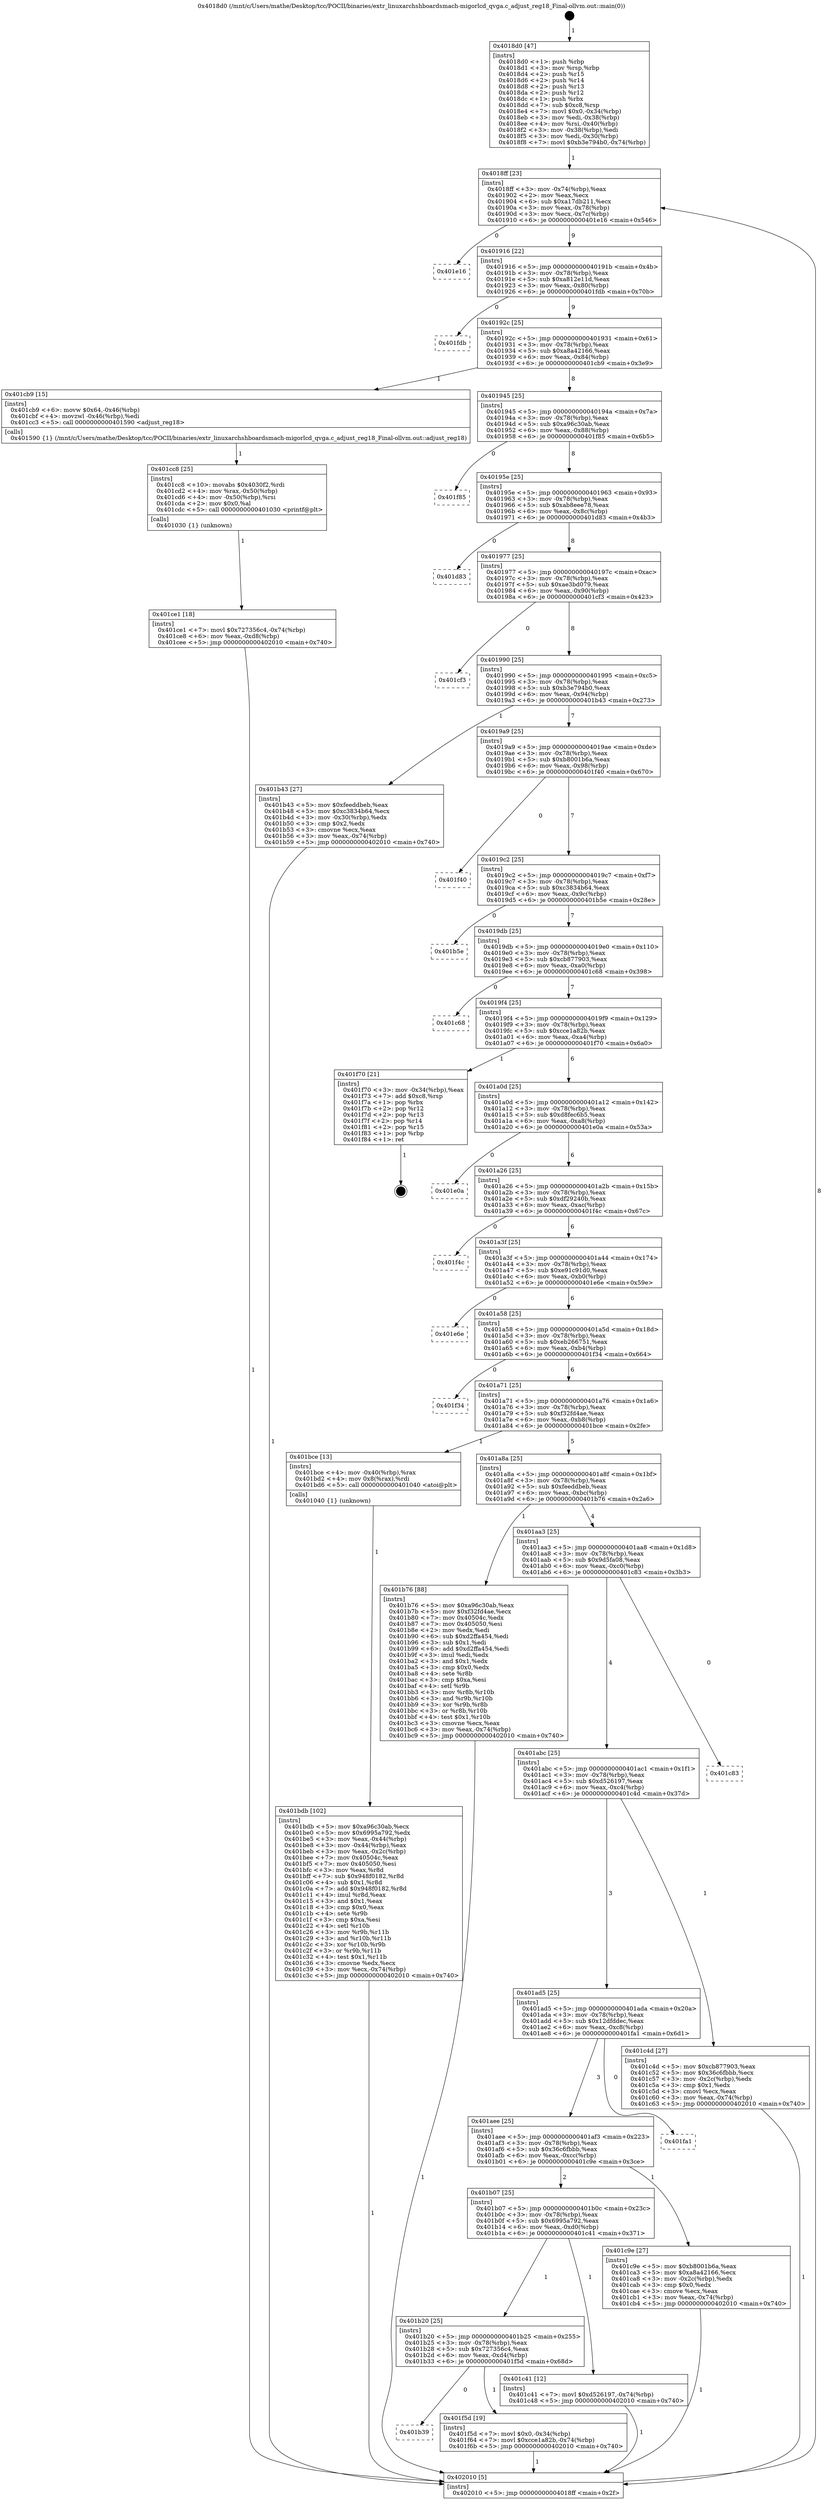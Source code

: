 digraph "0x4018d0" {
  label = "0x4018d0 (/mnt/c/Users/mathe/Desktop/tcc/POCII/binaries/extr_linuxarchshboardsmach-migorlcd_qvga.c_adjust_reg18_Final-ollvm.out::main(0))"
  labelloc = "t"
  node[shape=record]

  Entry [label="",width=0.3,height=0.3,shape=circle,fillcolor=black,style=filled]
  "0x4018ff" [label="{
     0x4018ff [23]\l
     | [instrs]\l
     &nbsp;&nbsp;0x4018ff \<+3\>: mov -0x74(%rbp),%eax\l
     &nbsp;&nbsp;0x401902 \<+2\>: mov %eax,%ecx\l
     &nbsp;&nbsp;0x401904 \<+6\>: sub $0xa17db211,%ecx\l
     &nbsp;&nbsp;0x40190a \<+3\>: mov %eax,-0x78(%rbp)\l
     &nbsp;&nbsp;0x40190d \<+3\>: mov %ecx,-0x7c(%rbp)\l
     &nbsp;&nbsp;0x401910 \<+6\>: je 0000000000401e16 \<main+0x546\>\l
  }"]
  "0x401e16" [label="{
     0x401e16\l
  }", style=dashed]
  "0x401916" [label="{
     0x401916 [22]\l
     | [instrs]\l
     &nbsp;&nbsp;0x401916 \<+5\>: jmp 000000000040191b \<main+0x4b\>\l
     &nbsp;&nbsp;0x40191b \<+3\>: mov -0x78(%rbp),%eax\l
     &nbsp;&nbsp;0x40191e \<+5\>: sub $0xa812e11d,%eax\l
     &nbsp;&nbsp;0x401923 \<+3\>: mov %eax,-0x80(%rbp)\l
     &nbsp;&nbsp;0x401926 \<+6\>: je 0000000000401fdb \<main+0x70b\>\l
  }"]
  Exit [label="",width=0.3,height=0.3,shape=circle,fillcolor=black,style=filled,peripheries=2]
  "0x401fdb" [label="{
     0x401fdb\l
  }", style=dashed]
  "0x40192c" [label="{
     0x40192c [25]\l
     | [instrs]\l
     &nbsp;&nbsp;0x40192c \<+5\>: jmp 0000000000401931 \<main+0x61\>\l
     &nbsp;&nbsp;0x401931 \<+3\>: mov -0x78(%rbp),%eax\l
     &nbsp;&nbsp;0x401934 \<+5\>: sub $0xa8a42166,%eax\l
     &nbsp;&nbsp;0x401939 \<+6\>: mov %eax,-0x84(%rbp)\l
     &nbsp;&nbsp;0x40193f \<+6\>: je 0000000000401cb9 \<main+0x3e9\>\l
  }"]
  "0x401b39" [label="{
     0x401b39\l
  }", style=dashed]
  "0x401cb9" [label="{
     0x401cb9 [15]\l
     | [instrs]\l
     &nbsp;&nbsp;0x401cb9 \<+6\>: movw $0x64,-0x46(%rbp)\l
     &nbsp;&nbsp;0x401cbf \<+4\>: movzwl -0x46(%rbp),%edi\l
     &nbsp;&nbsp;0x401cc3 \<+5\>: call 0000000000401590 \<adjust_reg18\>\l
     | [calls]\l
     &nbsp;&nbsp;0x401590 \{1\} (/mnt/c/Users/mathe/Desktop/tcc/POCII/binaries/extr_linuxarchshboardsmach-migorlcd_qvga.c_adjust_reg18_Final-ollvm.out::adjust_reg18)\l
  }"]
  "0x401945" [label="{
     0x401945 [25]\l
     | [instrs]\l
     &nbsp;&nbsp;0x401945 \<+5\>: jmp 000000000040194a \<main+0x7a\>\l
     &nbsp;&nbsp;0x40194a \<+3\>: mov -0x78(%rbp),%eax\l
     &nbsp;&nbsp;0x40194d \<+5\>: sub $0xa96c30ab,%eax\l
     &nbsp;&nbsp;0x401952 \<+6\>: mov %eax,-0x88(%rbp)\l
     &nbsp;&nbsp;0x401958 \<+6\>: je 0000000000401f85 \<main+0x6b5\>\l
  }"]
  "0x401f5d" [label="{
     0x401f5d [19]\l
     | [instrs]\l
     &nbsp;&nbsp;0x401f5d \<+7\>: movl $0x0,-0x34(%rbp)\l
     &nbsp;&nbsp;0x401f64 \<+7\>: movl $0xcce1a82b,-0x74(%rbp)\l
     &nbsp;&nbsp;0x401f6b \<+5\>: jmp 0000000000402010 \<main+0x740\>\l
  }"]
  "0x401f85" [label="{
     0x401f85\l
  }", style=dashed]
  "0x40195e" [label="{
     0x40195e [25]\l
     | [instrs]\l
     &nbsp;&nbsp;0x40195e \<+5\>: jmp 0000000000401963 \<main+0x93\>\l
     &nbsp;&nbsp;0x401963 \<+3\>: mov -0x78(%rbp),%eax\l
     &nbsp;&nbsp;0x401966 \<+5\>: sub $0xab8eee78,%eax\l
     &nbsp;&nbsp;0x40196b \<+6\>: mov %eax,-0x8c(%rbp)\l
     &nbsp;&nbsp;0x401971 \<+6\>: je 0000000000401d83 \<main+0x4b3\>\l
  }"]
  "0x401ce1" [label="{
     0x401ce1 [18]\l
     | [instrs]\l
     &nbsp;&nbsp;0x401ce1 \<+7\>: movl $0x727356c4,-0x74(%rbp)\l
     &nbsp;&nbsp;0x401ce8 \<+6\>: mov %eax,-0xd8(%rbp)\l
     &nbsp;&nbsp;0x401cee \<+5\>: jmp 0000000000402010 \<main+0x740\>\l
  }"]
  "0x401d83" [label="{
     0x401d83\l
  }", style=dashed]
  "0x401977" [label="{
     0x401977 [25]\l
     | [instrs]\l
     &nbsp;&nbsp;0x401977 \<+5\>: jmp 000000000040197c \<main+0xac\>\l
     &nbsp;&nbsp;0x40197c \<+3\>: mov -0x78(%rbp),%eax\l
     &nbsp;&nbsp;0x40197f \<+5\>: sub $0xae3bd079,%eax\l
     &nbsp;&nbsp;0x401984 \<+6\>: mov %eax,-0x90(%rbp)\l
     &nbsp;&nbsp;0x40198a \<+6\>: je 0000000000401cf3 \<main+0x423\>\l
  }"]
  "0x401cc8" [label="{
     0x401cc8 [25]\l
     | [instrs]\l
     &nbsp;&nbsp;0x401cc8 \<+10\>: movabs $0x4030f2,%rdi\l
     &nbsp;&nbsp;0x401cd2 \<+4\>: mov %rax,-0x50(%rbp)\l
     &nbsp;&nbsp;0x401cd6 \<+4\>: mov -0x50(%rbp),%rsi\l
     &nbsp;&nbsp;0x401cda \<+2\>: mov $0x0,%al\l
     &nbsp;&nbsp;0x401cdc \<+5\>: call 0000000000401030 \<printf@plt\>\l
     | [calls]\l
     &nbsp;&nbsp;0x401030 \{1\} (unknown)\l
  }"]
  "0x401cf3" [label="{
     0x401cf3\l
  }", style=dashed]
  "0x401990" [label="{
     0x401990 [25]\l
     | [instrs]\l
     &nbsp;&nbsp;0x401990 \<+5\>: jmp 0000000000401995 \<main+0xc5\>\l
     &nbsp;&nbsp;0x401995 \<+3\>: mov -0x78(%rbp),%eax\l
     &nbsp;&nbsp;0x401998 \<+5\>: sub $0xb3e794b0,%eax\l
     &nbsp;&nbsp;0x40199d \<+6\>: mov %eax,-0x94(%rbp)\l
     &nbsp;&nbsp;0x4019a3 \<+6\>: je 0000000000401b43 \<main+0x273\>\l
  }"]
  "0x401b20" [label="{
     0x401b20 [25]\l
     | [instrs]\l
     &nbsp;&nbsp;0x401b20 \<+5\>: jmp 0000000000401b25 \<main+0x255\>\l
     &nbsp;&nbsp;0x401b25 \<+3\>: mov -0x78(%rbp),%eax\l
     &nbsp;&nbsp;0x401b28 \<+5\>: sub $0x727356c4,%eax\l
     &nbsp;&nbsp;0x401b2d \<+6\>: mov %eax,-0xd4(%rbp)\l
     &nbsp;&nbsp;0x401b33 \<+6\>: je 0000000000401f5d \<main+0x68d\>\l
  }"]
  "0x401b43" [label="{
     0x401b43 [27]\l
     | [instrs]\l
     &nbsp;&nbsp;0x401b43 \<+5\>: mov $0xfeeddbeb,%eax\l
     &nbsp;&nbsp;0x401b48 \<+5\>: mov $0xc3834b64,%ecx\l
     &nbsp;&nbsp;0x401b4d \<+3\>: mov -0x30(%rbp),%edx\l
     &nbsp;&nbsp;0x401b50 \<+3\>: cmp $0x2,%edx\l
     &nbsp;&nbsp;0x401b53 \<+3\>: cmovne %ecx,%eax\l
     &nbsp;&nbsp;0x401b56 \<+3\>: mov %eax,-0x74(%rbp)\l
     &nbsp;&nbsp;0x401b59 \<+5\>: jmp 0000000000402010 \<main+0x740\>\l
  }"]
  "0x4019a9" [label="{
     0x4019a9 [25]\l
     | [instrs]\l
     &nbsp;&nbsp;0x4019a9 \<+5\>: jmp 00000000004019ae \<main+0xde\>\l
     &nbsp;&nbsp;0x4019ae \<+3\>: mov -0x78(%rbp),%eax\l
     &nbsp;&nbsp;0x4019b1 \<+5\>: sub $0xb8001b6a,%eax\l
     &nbsp;&nbsp;0x4019b6 \<+6\>: mov %eax,-0x98(%rbp)\l
     &nbsp;&nbsp;0x4019bc \<+6\>: je 0000000000401f40 \<main+0x670\>\l
  }"]
  "0x402010" [label="{
     0x402010 [5]\l
     | [instrs]\l
     &nbsp;&nbsp;0x402010 \<+5\>: jmp 00000000004018ff \<main+0x2f\>\l
  }"]
  "0x4018d0" [label="{
     0x4018d0 [47]\l
     | [instrs]\l
     &nbsp;&nbsp;0x4018d0 \<+1\>: push %rbp\l
     &nbsp;&nbsp;0x4018d1 \<+3\>: mov %rsp,%rbp\l
     &nbsp;&nbsp;0x4018d4 \<+2\>: push %r15\l
     &nbsp;&nbsp;0x4018d6 \<+2\>: push %r14\l
     &nbsp;&nbsp;0x4018d8 \<+2\>: push %r13\l
     &nbsp;&nbsp;0x4018da \<+2\>: push %r12\l
     &nbsp;&nbsp;0x4018dc \<+1\>: push %rbx\l
     &nbsp;&nbsp;0x4018dd \<+7\>: sub $0xc8,%rsp\l
     &nbsp;&nbsp;0x4018e4 \<+7\>: movl $0x0,-0x34(%rbp)\l
     &nbsp;&nbsp;0x4018eb \<+3\>: mov %edi,-0x38(%rbp)\l
     &nbsp;&nbsp;0x4018ee \<+4\>: mov %rsi,-0x40(%rbp)\l
     &nbsp;&nbsp;0x4018f2 \<+3\>: mov -0x38(%rbp),%edi\l
     &nbsp;&nbsp;0x4018f5 \<+3\>: mov %edi,-0x30(%rbp)\l
     &nbsp;&nbsp;0x4018f8 \<+7\>: movl $0xb3e794b0,-0x74(%rbp)\l
  }"]
  "0x401c41" [label="{
     0x401c41 [12]\l
     | [instrs]\l
     &nbsp;&nbsp;0x401c41 \<+7\>: movl $0xd526197,-0x74(%rbp)\l
     &nbsp;&nbsp;0x401c48 \<+5\>: jmp 0000000000402010 \<main+0x740\>\l
  }"]
  "0x401f40" [label="{
     0x401f40\l
  }", style=dashed]
  "0x4019c2" [label="{
     0x4019c2 [25]\l
     | [instrs]\l
     &nbsp;&nbsp;0x4019c2 \<+5\>: jmp 00000000004019c7 \<main+0xf7\>\l
     &nbsp;&nbsp;0x4019c7 \<+3\>: mov -0x78(%rbp),%eax\l
     &nbsp;&nbsp;0x4019ca \<+5\>: sub $0xc3834b64,%eax\l
     &nbsp;&nbsp;0x4019cf \<+6\>: mov %eax,-0x9c(%rbp)\l
     &nbsp;&nbsp;0x4019d5 \<+6\>: je 0000000000401b5e \<main+0x28e\>\l
  }"]
  "0x401b07" [label="{
     0x401b07 [25]\l
     | [instrs]\l
     &nbsp;&nbsp;0x401b07 \<+5\>: jmp 0000000000401b0c \<main+0x23c\>\l
     &nbsp;&nbsp;0x401b0c \<+3\>: mov -0x78(%rbp),%eax\l
     &nbsp;&nbsp;0x401b0f \<+5\>: sub $0x6995a792,%eax\l
     &nbsp;&nbsp;0x401b14 \<+6\>: mov %eax,-0xd0(%rbp)\l
     &nbsp;&nbsp;0x401b1a \<+6\>: je 0000000000401c41 \<main+0x371\>\l
  }"]
  "0x401b5e" [label="{
     0x401b5e\l
  }", style=dashed]
  "0x4019db" [label="{
     0x4019db [25]\l
     | [instrs]\l
     &nbsp;&nbsp;0x4019db \<+5\>: jmp 00000000004019e0 \<main+0x110\>\l
     &nbsp;&nbsp;0x4019e0 \<+3\>: mov -0x78(%rbp),%eax\l
     &nbsp;&nbsp;0x4019e3 \<+5\>: sub $0xcb877903,%eax\l
     &nbsp;&nbsp;0x4019e8 \<+6\>: mov %eax,-0xa0(%rbp)\l
     &nbsp;&nbsp;0x4019ee \<+6\>: je 0000000000401c68 \<main+0x398\>\l
  }"]
  "0x401c9e" [label="{
     0x401c9e [27]\l
     | [instrs]\l
     &nbsp;&nbsp;0x401c9e \<+5\>: mov $0xb8001b6a,%eax\l
     &nbsp;&nbsp;0x401ca3 \<+5\>: mov $0xa8a42166,%ecx\l
     &nbsp;&nbsp;0x401ca8 \<+3\>: mov -0x2c(%rbp),%edx\l
     &nbsp;&nbsp;0x401cab \<+3\>: cmp $0x0,%edx\l
     &nbsp;&nbsp;0x401cae \<+3\>: cmove %ecx,%eax\l
     &nbsp;&nbsp;0x401cb1 \<+3\>: mov %eax,-0x74(%rbp)\l
     &nbsp;&nbsp;0x401cb4 \<+5\>: jmp 0000000000402010 \<main+0x740\>\l
  }"]
  "0x401c68" [label="{
     0x401c68\l
  }", style=dashed]
  "0x4019f4" [label="{
     0x4019f4 [25]\l
     | [instrs]\l
     &nbsp;&nbsp;0x4019f4 \<+5\>: jmp 00000000004019f9 \<main+0x129\>\l
     &nbsp;&nbsp;0x4019f9 \<+3\>: mov -0x78(%rbp),%eax\l
     &nbsp;&nbsp;0x4019fc \<+5\>: sub $0xcce1a82b,%eax\l
     &nbsp;&nbsp;0x401a01 \<+6\>: mov %eax,-0xa4(%rbp)\l
     &nbsp;&nbsp;0x401a07 \<+6\>: je 0000000000401f70 \<main+0x6a0\>\l
  }"]
  "0x401aee" [label="{
     0x401aee [25]\l
     | [instrs]\l
     &nbsp;&nbsp;0x401aee \<+5\>: jmp 0000000000401af3 \<main+0x223\>\l
     &nbsp;&nbsp;0x401af3 \<+3\>: mov -0x78(%rbp),%eax\l
     &nbsp;&nbsp;0x401af6 \<+5\>: sub $0x36c6fbbb,%eax\l
     &nbsp;&nbsp;0x401afb \<+6\>: mov %eax,-0xcc(%rbp)\l
     &nbsp;&nbsp;0x401b01 \<+6\>: je 0000000000401c9e \<main+0x3ce\>\l
  }"]
  "0x401f70" [label="{
     0x401f70 [21]\l
     | [instrs]\l
     &nbsp;&nbsp;0x401f70 \<+3\>: mov -0x34(%rbp),%eax\l
     &nbsp;&nbsp;0x401f73 \<+7\>: add $0xc8,%rsp\l
     &nbsp;&nbsp;0x401f7a \<+1\>: pop %rbx\l
     &nbsp;&nbsp;0x401f7b \<+2\>: pop %r12\l
     &nbsp;&nbsp;0x401f7d \<+2\>: pop %r13\l
     &nbsp;&nbsp;0x401f7f \<+2\>: pop %r14\l
     &nbsp;&nbsp;0x401f81 \<+2\>: pop %r15\l
     &nbsp;&nbsp;0x401f83 \<+1\>: pop %rbp\l
     &nbsp;&nbsp;0x401f84 \<+1\>: ret\l
  }"]
  "0x401a0d" [label="{
     0x401a0d [25]\l
     | [instrs]\l
     &nbsp;&nbsp;0x401a0d \<+5\>: jmp 0000000000401a12 \<main+0x142\>\l
     &nbsp;&nbsp;0x401a12 \<+3\>: mov -0x78(%rbp),%eax\l
     &nbsp;&nbsp;0x401a15 \<+5\>: sub $0xd8fec6b5,%eax\l
     &nbsp;&nbsp;0x401a1a \<+6\>: mov %eax,-0xa8(%rbp)\l
     &nbsp;&nbsp;0x401a20 \<+6\>: je 0000000000401e0a \<main+0x53a\>\l
  }"]
  "0x401fa1" [label="{
     0x401fa1\l
  }", style=dashed]
  "0x401e0a" [label="{
     0x401e0a\l
  }", style=dashed]
  "0x401a26" [label="{
     0x401a26 [25]\l
     | [instrs]\l
     &nbsp;&nbsp;0x401a26 \<+5\>: jmp 0000000000401a2b \<main+0x15b\>\l
     &nbsp;&nbsp;0x401a2b \<+3\>: mov -0x78(%rbp),%eax\l
     &nbsp;&nbsp;0x401a2e \<+5\>: sub $0xdf29240b,%eax\l
     &nbsp;&nbsp;0x401a33 \<+6\>: mov %eax,-0xac(%rbp)\l
     &nbsp;&nbsp;0x401a39 \<+6\>: je 0000000000401f4c \<main+0x67c\>\l
  }"]
  "0x401ad5" [label="{
     0x401ad5 [25]\l
     | [instrs]\l
     &nbsp;&nbsp;0x401ad5 \<+5\>: jmp 0000000000401ada \<main+0x20a\>\l
     &nbsp;&nbsp;0x401ada \<+3\>: mov -0x78(%rbp),%eax\l
     &nbsp;&nbsp;0x401add \<+5\>: sub $0x12dfddec,%eax\l
     &nbsp;&nbsp;0x401ae2 \<+6\>: mov %eax,-0xc8(%rbp)\l
     &nbsp;&nbsp;0x401ae8 \<+6\>: je 0000000000401fa1 \<main+0x6d1\>\l
  }"]
  "0x401f4c" [label="{
     0x401f4c\l
  }", style=dashed]
  "0x401a3f" [label="{
     0x401a3f [25]\l
     | [instrs]\l
     &nbsp;&nbsp;0x401a3f \<+5\>: jmp 0000000000401a44 \<main+0x174\>\l
     &nbsp;&nbsp;0x401a44 \<+3\>: mov -0x78(%rbp),%eax\l
     &nbsp;&nbsp;0x401a47 \<+5\>: sub $0xe91c91d0,%eax\l
     &nbsp;&nbsp;0x401a4c \<+6\>: mov %eax,-0xb0(%rbp)\l
     &nbsp;&nbsp;0x401a52 \<+6\>: je 0000000000401e6e \<main+0x59e\>\l
  }"]
  "0x401c4d" [label="{
     0x401c4d [27]\l
     | [instrs]\l
     &nbsp;&nbsp;0x401c4d \<+5\>: mov $0xcb877903,%eax\l
     &nbsp;&nbsp;0x401c52 \<+5\>: mov $0x36c6fbbb,%ecx\l
     &nbsp;&nbsp;0x401c57 \<+3\>: mov -0x2c(%rbp),%edx\l
     &nbsp;&nbsp;0x401c5a \<+3\>: cmp $0x1,%edx\l
     &nbsp;&nbsp;0x401c5d \<+3\>: cmovl %ecx,%eax\l
     &nbsp;&nbsp;0x401c60 \<+3\>: mov %eax,-0x74(%rbp)\l
     &nbsp;&nbsp;0x401c63 \<+5\>: jmp 0000000000402010 \<main+0x740\>\l
  }"]
  "0x401e6e" [label="{
     0x401e6e\l
  }", style=dashed]
  "0x401a58" [label="{
     0x401a58 [25]\l
     | [instrs]\l
     &nbsp;&nbsp;0x401a58 \<+5\>: jmp 0000000000401a5d \<main+0x18d\>\l
     &nbsp;&nbsp;0x401a5d \<+3\>: mov -0x78(%rbp),%eax\l
     &nbsp;&nbsp;0x401a60 \<+5\>: sub $0xeb266751,%eax\l
     &nbsp;&nbsp;0x401a65 \<+6\>: mov %eax,-0xb4(%rbp)\l
     &nbsp;&nbsp;0x401a6b \<+6\>: je 0000000000401f34 \<main+0x664\>\l
  }"]
  "0x401abc" [label="{
     0x401abc [25]\l
     | [instrs]\l
     &nbsp;&nbsp;0x401abc \<+5\>: jmp 0000000000401ac1 \<main+0x1f1\>\l
     &nbsp;&nbsp;0x401ac1 \<+3\>: mov -0x78(%rbp),%eax\l
     &nbsp;&nbsp;0x401ac4 \<+5\>: sub $0xd526197,%eax\l
     &nbsp;&nbsp;0x401ac9 \<+6\>: mov %eax,-0xc4(%rbp)\l
     &nbsp;&nbsp;0x401acf \<+6\>: je 0000000000401c4d \<main+0x37d\>\l
  }"]
  "0x401f34" [label="{
     0x401f34\l
  }", style=dashed]
  "0x401a71" [label="{
     0x401a71 [25]\l
     | [instrs]\l
     &nbsp;&nbsp;0x401a71 \<+5\>: jmp 0000000000401a76 \<main+0x1a6\>\l
     &nbsp;&nbsp;0x401a76 \<+3\>: mov -0x78(%rbp),%eax\l
     &nbsp;&nbsp;0x401a79 \<+5\>: sub $0xf32fd4ae,%eax\l
     &nbsp;&nbsp;0x401a7e \<+6\>: mov %eax,-0xb8(%rbp)\l
     &nbsp;&nbsp;0x401a84 \<+6\>: je 0000000000401bce \<main+0x2fe\>\l
  }"]
  "0x401c83" [label="{
     0x401c83\l
  }", style=dashed]
  "0x401bce" [label="{
     0x401bce [13]\l
     | [instrs]\l
     &nbsp;&nbsp;0x401bce \<+4\>: mov -0x40(%rbp),%rax\l
     &nbsp;&nbsp;0x401bd2 \<+4\>: mov 0x8(%rax),%rdi\l
     &nbsp;&nbsp;0x401bd6 \<+5\>: call 0000000000401040 \<atoi@plt\>\l
     | [calls]\l
     &nbsp;&nbsp;0x401040 \{1\} (unknown)\l
  }"]
  "0x401a8a" [label="{
     0x401a8a [25]\l
     | [instrs]\l
     &nbsp;&nbsp;0x401a8a \<+5\>: jmp 0000000000401a8f \<main+0x1bf\>\l
     &nbsp;&nbsp;0x401a8f \<+3\>: mov -0x78(%rbp),%eax\l
     &nbsp;&nbsp;0x401a92 \<+5\>: sub $0xfeeddbeb,%eax\l
     &nbsp;&nbsp;0x401a97 \<+6\>: mov %eax,-0xbc(%rbp)\l
     &nbsp;&nbsp;0x401a9d \<+6\>: je 0000000000401b76 \<main+0x2a6\>\l
  }"]
  "0x401bdb" [label="{
     0x401bdb [102]\l
     | [instrs]\l
     &nbsp;&nbsp;0x401bdb \<+5\>: mov $0xa96c30ab,%ecx\l
     &nbsp;&nbsp;0x401be0 \<+5\>: mov $0x6995a792,%edx\l
     &nbsp;&nbsp;0x401be5 \<+3\>: mov %eax,-0x44(%rbp)\l
     &nbsp;&nbsp;0x401be8 \<+3\>: mov -0x44(%rbp),%eax\l
     &nbsp;&nbsp;0x401beb \<+3\>: mov %eax,-0x2c(%rbp)\l
     &nbsp;&nbsp;0x401bee \<+7\>: mov 0x40504c,%eax\l
     &nbsp;&nbsp;0x401bf5 \<+7\>: mov 0x405050,%esi\l
     &nbsp;&nbsp;0x401bfc \<+3\>: mov %eax,%r8d\l
     &nbsp;&nbsp;0x401bff \<+7\>: sub $0x948f0182,%r8d\l
     &nbsp;&nbsp;0x401c06 \<+4\>: sub $0x1,%r8d\l
     &nbsp;&nbsp;0x401c0a \<+7\>: add $0x948f0182,%r8d\l
     &nbsp;&nbsp;0x401c11 \<+4\>: imul %r8d,%eax\l
     &nbsp;&nbsp;0x401c15 \<+3\>: and $0x1,%eax\l
     &nbsp;&nbsp;0x401c18 \<+3\>: cmp $0x0,%eax\l
     &nbsp;&nbsp;0x401c1b \<+4\>: sete %r9b\l
     &nbsp;&nbsp;0x401c1f \<+3\>: cmp $0xa,%esi\l
     &nbsp;&nbsp;0x401c22 \<+4\>: setl %r10b\l
     &nbsp;&nbsp;0x401c26 \<+3\>: mov %r9b,%r11b\l
     &nbsp;&nbsp;0x401c29 \<+3\>: and %r10b,%r11b\l
     &nbsp;&nbsp;0x401c2c \<+3\>: xor %r10b,%r9b\l
     &nbsp;&nbsp;0x401c2f \<+3\>: or %r9b,%r11b\l
     &nbsp;&nbsp;0x401c32 \<+4\>: test $0x1,%r11b\l
     &nbsp;&nbsp;0x401c36 \<+3\>: cmovne %edx,%ecx\l
     &nbsp;&nbsp;0x401c39 \<+3\>: mov %ecx,-0x74(%rbp)\l
     &nbsp;&nbsp;0x401c3c \<+5\>: jmp 0000000000402010 \<main+0x740\>\l
  }"]
  "0x401b76" [label="{
     0x401b76 [88]\l
     | [instrs]\l
     &nbsp;&nbsp;0x401b76 \<+5\>: mov $0xa96c30ab,%eax\l
     &nbsp;&nbsp;0x401b7b \<+5\>: mov $0xf32fd4ae,%ecx\l
     &nbsp;&nbsp;0x401b80 \<+7\>: mov 0x40504c,%edx\l
     &nbsp;&nbsp;0x401b87 \<+7\>: mov 0x405050,%esi\l
     &nbsp;&nbsp;0x401b8e \<+2\>: mov %edx,%edi\l
     &nbsp;&nbsp;0x401b90 \<+6\>: sub $0xd2ffa454,%edi\l
     &nbsp;&nbsp;0x401b96 \<+3\>: sub $0x1,%edi\l
     &nbsp;&nbsp;0x401b99 \<+6\>: add $0xd2ffa454,%edi\l
     &nbsp;&nbsp;0x401b9f \<+3\>: imul %edi,%edx\l
     &nbsp;&nbsp;0x401ba2 \<+3\>: and $0x1,%edx\l
     &nbsp;&nbsp;0x401ba5 \<+3\>: cmp $0x0,%edx\l
     &nbsp;&nbsp;0x401ba8 \<+4\>: sete %r8b\l
     &nbsp;&nbsp;0x401bac \<+3\>: cmp $0xa,%esi\l
     &nbsp;&nbsp;0x401baf \<+4\>: setl %r9b\l
     &nbsp;&nbsp;0x401bb3 \<+3\>: mov %r8b,%r10b\l
     &nbsp;&nbsp;0x401bb6 \<+3\>: and %r9b,%r10b\l
     &nbsp;&nbsp;0x401bb9 \<+3\>: xor %r9b,%r8b\l
     &nbsp;&nbsp;0x401bbc \<+3\>: or %r8b,%r10b\l
     &nbsp;&nbsp;0x401bbf \<+4\>: test $0x1,%r10b\l
     &nbsp;&nbsp;0x401bc3 \<+3\>: cmovne %ecx,%eax\l
     &nbsp;&nbsp;0x401bc6 \<+3\>: mov %eax,-0x74(%rbp)\l
     &nbsp;&nbsp;0x401bc9 \<+5\>: jmp 0000000000402010 \<main+0x740\>\l
  }"]
  "0x401aa3" [label="{
     0x401aa3 [25]\l
     | [instrs]\l
     &nbsp;&nbsp;0x401aa3 \<+5\>: jmp 0000000000401aa8 \<main+0x1d8\>\l
     &nbsp;&nbsp;0x401aa8 \<+3\>: mov -0x78(%rbp),%eax\l
     &nbsp;&nbsp;0x401aab \<+5\>: sub $0x9d5fa08,%eax\l
     &nbsp;&nbsp;0x401ab0 \<+6\>: mov %eax,-0xc0(%rbp)\l
     &nbsp;&nbsp;0x401ab6 \<+6\>: je 0000000000401c83 \<main+0x3b3\>\l
  }"]
  Entry -> "0x4018d0" [label=" 1"]
  "0x4018ff" -> "0x401e16" [label=" 0"]
  "0x4018ff" -> "0x401916" [label=" 9"]
  "0x401f70" -> Exit [label=" 1"]
  "0x401916" -> "0x401fdb" [label=" 0"]
  "0x401916" -> "0x40192c" [label=" 9"]
  "0x401f5d" -> "0x402010" [label=" 1"]
  "0x40192c" -> "0x401cb9" [label=" 1"]
  "0x40192c" -> "0x401945" [label=" 8"]
  "0x401b20" -> "0x401b39" [label=" 0"]
  "0x401945" -> "0x401f85" [label=" 0"]
  "0x401945" -> "0x40195e" [label=" 8"]
  "0x401b20" -> "0x401f5d" [label=" 1"]
  "0x40195e" -> "0x401d83" [label=" 0"]
  "0x40195e" -> "0x401977" [label=" 8"]
  "0x401ce1" -> "0x402010" [label=" 1"]
  "0x401977" -> "0x401cf3" [label=" 0"]
  "0x401977" -> "0x401990" [label=" 8"]
  "0x401cc8" -> "0x401ce1" [label=" 1"]
  "0x401990" -> "0x401b43" [label=" 1"]
  "0x401990" -> "0x4019a9" [label=" 7"]
  "0x401b43" -> "0x402010" [label=" 1"]
  "0x4018d0" -> "0x4018ff" [label=" 1"]
  "0x402010" -> "0x4018ff" [label=" 8"]
  "0x401cb9" -> "0x401cc8" [label=" 1"]
  "0x4019a9" -> "0x401f40" [label=" 0"]
  "0x4019a9" -> "0x4019c2" [label=" 7"]
  "0x401c9e" -> "0x402010" [label=" 1"]
  "0x4019c2" -> "0x401b5e" [label=" 0"]
  "0x4019c2" -> "0x4019db" [label=" 7"]
  "0x401c41" -> "0x402010" [label=" 1"]
  "0x4019db" -> "0x401c68" [label=" 0"]
  "0x4019db" -> "0x4019f4" [label=" 7"]
  "0x401b07" -> "0x401b20" [label=" 1"]
  "0x4019f4" -> "0x401f70" [label=" 1"]
  "0x4019f4" -> "0x401a0d" [label=" 6"]
  "0x401c4d" -> "0x402010" [label=" 1"]
  "0x401a0d" -> "0x401e0a" [label=" 0"]
  "0x401a0d" -> "0x401a26" [label=" 6"]
  "0x401aee" -> "0x401b07" [label=" 2"]
  "0x401a26" -> "0x401f4c" [label=" 0"]
  "0x401a26" -> "0x401a3f" [label=" 6"]
  "0x401b07" -> "0x401c41" [label=" 1"]
  "0x401a3f" -> "0x401e6e" [label=" 0"]
  "0x401a3f" -> "0x401a58" [label=" 6"]
  "0x401ad5" -> "0x401aee" [label=" 3"]
  "0x401a58" -> "0x401f34" [label=" 0"]
  "0x401a58" -> "0x401a71" [label=" 6"]
  "0x401aee" -> "0x401c9e" [label=" 1"]
  "0x401a71" -> "0x401bce" [label=" 1"]
  "0x401a71" -> "0x401a8a" [label=" 5"]
  "0x401abc" -> "0x401ad5" [label=" 3"]
  "0x401a8a" -> "0x401b76" [label=" 1"]
  "0x401a8a" -> "0x401aa3" [label=" 4"]
  "0x401b76" -> "0x402010" [label=" 1"]
  "0x401bce" -> "0x401bdb" [label=" 1"]
  "0x401bdb" -> "0x402010" [label=" 1"]
  "0x401abc" -> "0x401c4d" [label=" 1"]
  "0x401aa3" -> "0x401c83" [label=" 0"]
  "0x401aa3" -> "0x401abc" [label=" 4"]
  "0x401ad5" -> "0x401fa1" [label=" 0"]
}
